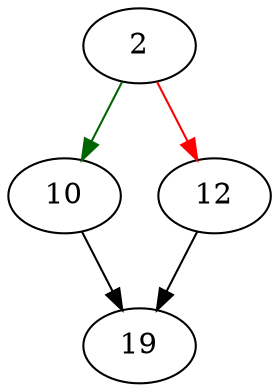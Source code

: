 strict digraph "sqlite3SelectWrongNumTermsError" {
	// Node definitions.
	2 [entry=true];
	10;
	12;
	19;

	// Edge definitions.
	2 -> 10 [
		color=darkgreen
		cond=true
	];
	2 -> 12 [
		color=red
		cond=false
	];
	10 -> 19;
	12 -> 19;
}